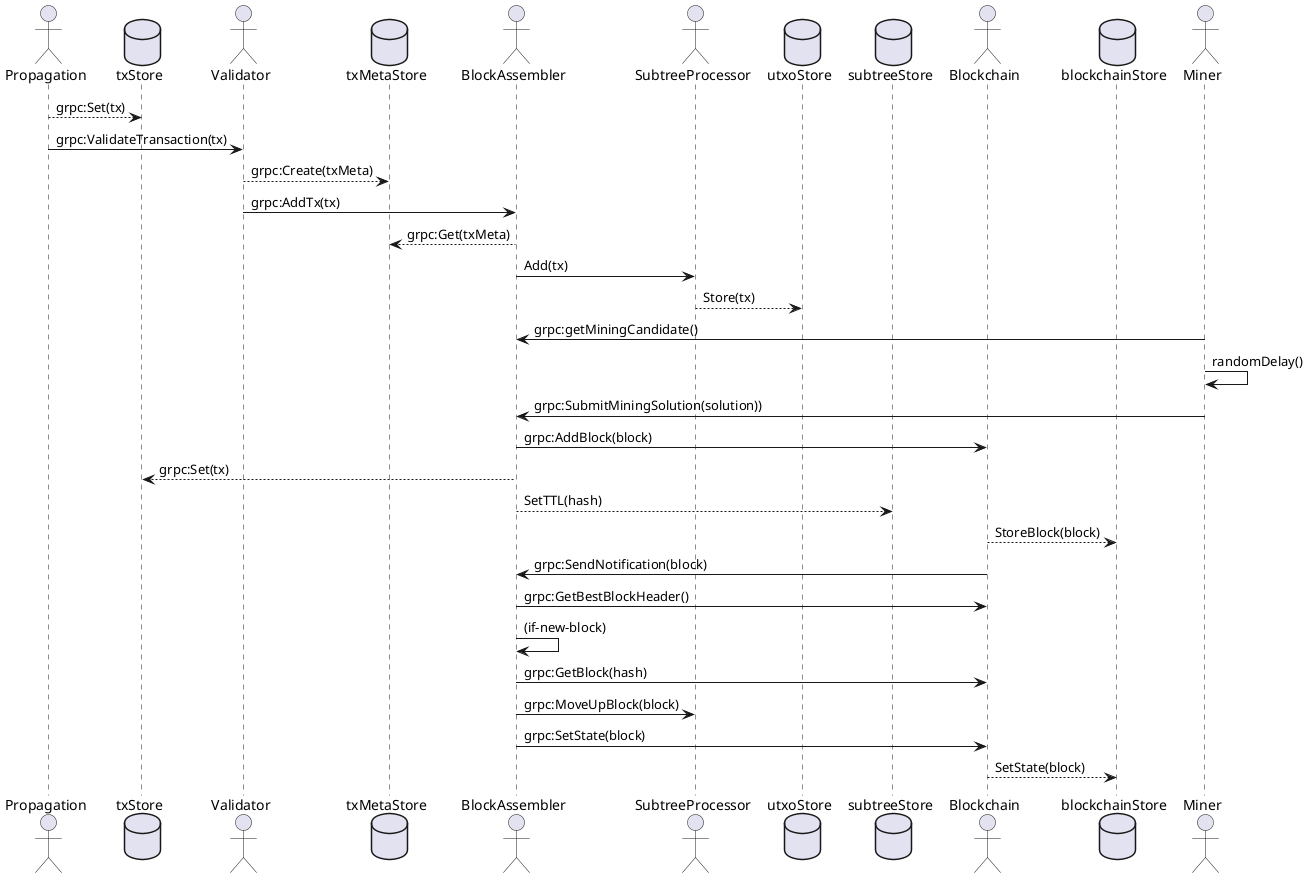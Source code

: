 @startuml overview
actor Propagation
database txStore
actor Validator
database txMetaStore
actor BlockAssembler
actor SubtreeProcessor
database utxoStore
database subtreeStore
Actor Blockchain
database blockchainStore
actor Miner

Propagation --> txStore: grpc:Set(tx)
Propagation -> Validator: grpc:ValidateTransaction(tx)

Validator --> txMetaStore: grpc:Create(txMeta)
Validator -> BlockAssembler: grpc:AddTx(tx)

BlockAssembler --> txMetaStore: grpc:Get(txMeta)
BlockAssembler -> SubtreeProcessor: Add(tx)
SubtreeProcessor --> utxoStore: Store(tx)

Miner -> BlockAssembler : grpc:getMiningCandidate()
Miner -> Miner : randomDelay()
Miner -> BlockAssembler : grpc:SubmitMiningSolution(solution))

BlockAssembler -> Blockchain : grpc:AddBlock(block)
BlockAssembler --> txStore : grpc:Set(tx)
BlockAssembler --> subtreeStore : SetTTL(hash)
Blockchain --> blockchainStore : StoreBlock(block)
Blockchain -> BlockAssembler : grpc:SendNotification(block)
BlockAssembler -> Blockchain : grpc:GetBestBlockHeader()
BlockAssembler -> BlockAssembler : (if-new-block)
BlockAssembler -> Blockchain : grpc:GetBlock(hash)
BlockAssembler -> SubtreeProcessor : grpc:MoveUpBlock(block)
BlockAssembler -> Blockchain : grpc:SetState(block)
Blockchain --> blockchainStore : SetState(block)


@enduml

